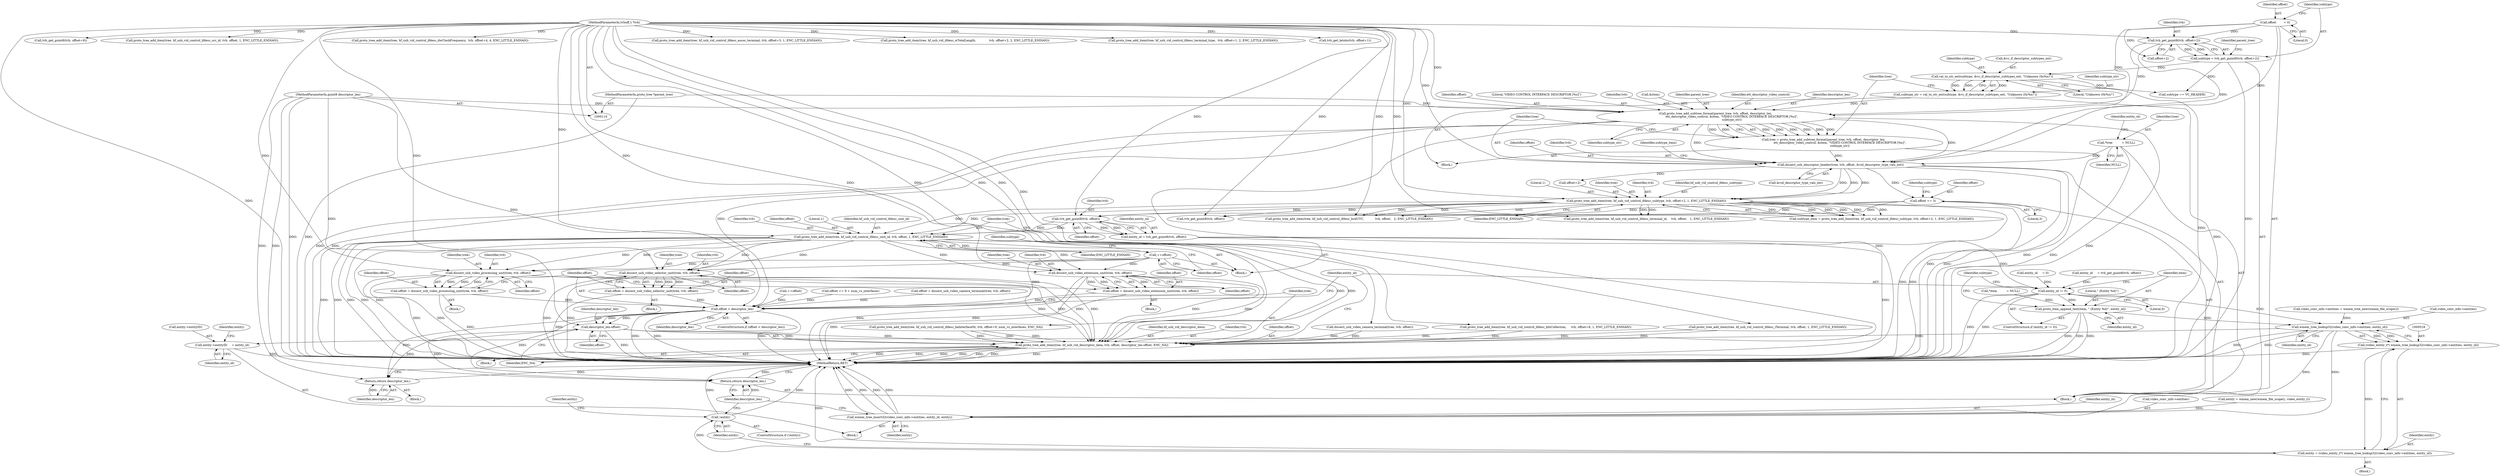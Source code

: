 digraph "0_wireshark_2cb5985bf47bdc8bea78d28483ed224abdd33dc6_2@pointer" {
"1000375" [label="(Call,tvb_get_guint8(tvb, offset))"];
"1000188" [label="(Call,proto_tree_add_item(tree, hf_usb_vid_control_ifdesc_subtype, tvb, offset+2, 1, ENC_LITTLE_ENDIAN))"];
"1000180" [label="(Call,dissect_usb_descriptor_header(tree, tvb, offset, &vid_descriptor_type_vals_ext))"];
"1000168" [label="(Call,tree = proto_tree_add_subtree_format(parent_tree, tvb, offset, descriptor_len,\n                                   ett_descriptor_video_control, &item, \"VIDEO CONTROL INTERFACE DESCRIPTOR [%s]\",\n                                   subtype_str))"];
"1000170" [label="(Call,proto_tree_add_subtree_format(parent_tree, tvb, offset, descriptor_len,\n                                   ett_descriptor_video_control, &item, \"VIDEO CONTROL INTERFACE DESCRIPTOR [%s]\",\n                                   subtype_str))"];
"1000111" [label="(MethodParameterIn,proto_tree *parent_tree)"];
"1000152" [label="(Call,tvb_get_guint8(tvb, offset+2))"];
"1000112" [label="(MethodParameterIn,tvbuff_t *tvb)"];
"1000146" [label="(Call,offset        = 0)"];
"1000113" [label="(MethodParameterIn,guint8 descriptor_len)"];
"1000161" [label="(Call,subtype_str = val_to_str_ext(subtype, &vc_if_descriptor_subtypes_ext, \"Unknown (0x%x)\"))"];
"1000163" [label="(Call,val_to_str_ext(subtype, &vc_if_descriptor_subtypes_ext, \"Unknown (0x%x)\"))"];
"1000150" [label="(Call,subtype = tvb_get_guint8(tvb, offset+2))"];
"1000134" [label="(Call,*tree          = NULL)"];
"1000197" [label="(Call,offset += 3)"];
"1000373" [label="(Call,entity_id = tvb_get_guint8(tvb, offset))"];
"1000452" [label="(Call,entity_id != 0)"];
"1000455" [label="(Call,proto_item_append_text(item, \" (Entity %d)\", entity_id))"];
"1000519" [label="(Call,wmem_tree_lookup32(video_conv_info->entities, entity_id))"];
"1000517" [label="(Call,(video_entity_t*) wmem_tree_lookup32(video_conv_info->entities, entity_id))"];
"1000515" [label="(Call,entity = (video_entity_t*) wmem_tree_lookup32(video_conv_info->entities, entity_id))"];
"1000525" [label="(Call,!entity)"];
"1000533" [label="(Call,entity->entityID     = entity_id)"];
"1000548" [label="(Call,wmem_tree_insert32(video_conv_info->entities, entity_id, entity))"];
"1000378" [label="(Call,proto_tree_add_item(tree, hf_usb_vid_control_ifdesc_unit_id, tvb, offset, 1, ENC_LITTLE_ENDIAN))"];
"1000385" [label="(Call,++offset)"];
"1000394" [label="(Call,dissect_usb_video_processing_unit(tree, tvb, offset))"];
"1000392" [label="(Call,offset = dissect_usb_video_processing_unit(tree, tvb, offset))"];
"1000438" [label="(Call,offset < descriptor_len)"];
"1000447" [label="(Call,descriptor_len-offset)"];
"1000442" [label="(Call,proto_tree_add_item(tree, hf_usb_vid_descriptor_data, tvb, offset, descriptor_len-offset, ENC_NA))"];
"1000513" [label="(Return,return descriptor_len;)"];
"1000554" [label="(Return,return descriptor_len;)"];
"1000406" [label="(Call,dissect_usb_video_selector_unit(tree, tvb, offset))"];
"1000404" [label="(Call,offset = dissect_usb_video_selector_unit(tree, tvb, offset))"];
"1000418" [label="(Call,dissect_usb_video_extension_unit(tree, tvb, offset))"];
"1000416" [label="(Call,offset = dissect_usb_video_extension_unit(tree, tvb, offset))"];
"1000393" [label="(Identifier,offset)"];
"1000161" [label="(Call,subtype_str = val_to_str_ext(subtype, &vc_if_descriptor_subtypes_ext, \"Unknown (0x%x)\"))"];
"1000528" [label="(Call,entity = wmem_new(wmem_file_scope(), video_entity_t))"];
"1000170" [label="(Call,proto_tree_add_subtree_format(parent_tree, tvb, offset, descriptor_len,\n                                   ett_descriptor_video_control, &item, \"VIDEO CONTROL INTERFACE DESCRIPTOR [%s]\",\n                                   subtype_str))"];
"1000191" [label="(Identifier,tvb)"];
"1000153" [label="(Identifier,tvb)"];
"1000180" [label="(Call,dissect_usb_descriptor_header(tree, tvb, offset, &vid_descriptor_type_vals_ext))"];
"1000397" [label="(Identifier,offset)"];
"1000444" [label="(Identifier,hf_usb_vid_descriptor_data)"];
"1000517" [label="(Call,(video_entity_t*) wmem_tree_lookup32(video_conv_info->entities, entity_id))"];
"1000533" [label="(Call,entity->entityID     = entity_id)"];
"1000514" [label="(Identifier,descriptor_len)"];
"1000409" [label="(Identifier,offset)"];
"1000519" [label="(Call,wmem_tree_lookup32(video_conv_info->entities, entity_id))"];
"1000198" [label="(Identifier,offset)"];
"1000176" [label="(Call,&item)"];
"1000146" [label="(Call,offset        = 0)"];
"1000337" [label="(Call,++offset)"];
"1000304" [label="(Call,proto_tree_add_item(tree, hf_usb_vid_control_ifdesc_assoc_terminal, tvb, offset+3, 1, ENC_LITTLE_ENDIAN))"];
"1000150" [label="(Call,subtype = tvb_get_guint8(tvb, offset+2))"];
"1000384" [label="(Identifier,ENC_LITTLE_ENDIAN)"];
"1000419" [label="(Identifier,tree)"];
"1000261" [label="(Call,offset += 9 + num_vs_interfaces)"];
"1000154" [label="(Call,offset+2)"];
"1000373" [label="(Call,entity_id = tvb_get_guint8(tvb, offset))"];
"1000190" [label="(Identifier,hf_usb_vid_control_ifdesc_subtype)"];
"1000181" [label="(Identifier,tree)"];
"1000151" [label="(Identifier,subtype)"];
"1000523" [label="(Identifier,entity_id)"];
"1000126" [label="(Call,*item          = NULL)"];
"1000375" [label="(Call,tvb_get_guint8(tvb, offset))"];
"1000147" [label="(Identifier,offset)"];
"1000420" [label="(Identifier,tvb)"];
"1000445" [label="(Identifier,tvb)"];
"1000527" [label="(Block,)"];
"1000378" [label="(Call,proto_tree_add_item(tree, hf_usb_vid_control_ifdesc_unit_id, tvb, offset, 1, ENC_LITTLE_ENDIAN))"];
"1000278" [label="(Call,tvb_get_guint8(tvb, offset))"];
"1000451" [label="(ControlStructure,if (entity_id != 0))"];
"1000206" [label="(Call,proto_tree_add_item(tree, hf_usb_vid_control_ifdesc_bcdUVC,            tvb, offset,   2, ENC_LITTLE_ENDIAN))"];
"1000385" [label="(Call,++offset)"];
"1000380" [label="(Identifier,hf_usb_vid_control_ifdesc_unit_id)"];
"1000139" [label="(Identifier,entity_id)"];
"1000524" [label="(ControlStructure,if (!entity))"];
"1000406" [label="(Call,dissect_usb_video_selector_unit(tree, tvb, offset))"];
"1000213" [label="(Call,proto_tree_add_item(tree, hf_usb_vid_ifdesc_wTotalLength,              tvb, offset+2, 2, ENC_LITTLE_ENDIAN))"];
"1000238" [label="(Call,proto_tree_add_item(tree, hf_usb_vid_control_ifdesc_bInCollection,     tvb, offset+8, 1, ENC_LITTLE_ENDIAN))"];
"1000381" [label="(Identifier,tvb)"];
"1000448" [label="(Identifier,descriptor_len)"];
"1000165" [label="(Call,&vc_if_descriptor_subtypes_ext)"];
"1000159" [label="(Block,)"];
"1000555" [label="(Identifier,descriptor_len)"];
"1000183" [label="(Identifier,offset)"];
"1000417" [label="(Identifier,offset)"];
"1000537" [label="(Identifier,entity_id)"];
"1000202" [label="(Identifier,subtype)"];
"1000443" [label="(Identifier,tree)"];
"1000453" [label="(Identifier,entity_id)"];
"1000376" [label="(Identifier,tvb)"];
"1000456" [label="(Identifier,item)"];
"1000404" [label="(Call,offset = dissect_usb_video_selector_unit(tree, tvb, offset))"];
"1000407" [label="(Identifier,tree)"];
"1000441" [label="(Block,)"];
"1000540" [label="(Identifier,entity)"];
"1000382" [label="(Identifier,offset)"];
"1000395" [label="(Identifier,tree)"];
"1000440" [label="(Identifier,descriptor_len)"];
"1000167" [label="(Literal,\"Unknown (0x%x)\")"];
"1000421" [label="(Identifier,offset)"];
"1000188" [label="(Call,proto_tree_add_item(tree, hf_usb_vid_control_ifdesc_subtype, tvb, offset+2, 1, ENC_LITTLE_ENDIAN))"];
"1000295" [label="(Call,proto_tree_add_item(tree, hf_usb_vid_control_ifdesc_terminal_type,  tvb, offset+1, 2, ENC_LITTLE_ENDIAN))"];
"1000415" [label="(Block,)"];
"1000199" [label="(Literal,3)"];
"1000192" [label="(Call,offset+2)"];
"1000396" [label="(Identifier,tvb)"];
"1000548" [label="(Call,wmem_tree_insert32(video_conv_info->entities, entity_id, entity))"];
"1000408" [label="(Identifier,tvb)"];
"1000403" [label="(Block,)"];
"1000416" [label="(Call,offset = dissect_usb_video_extension_unit(tree, tvb, offset))"];
"1000283" [label="(Call,tvb_get_letohs(tvb, offset+1))"];
"1000520" [label="(Call,video_conv_info->entities)"];
"1000171" [label="(Identifier,parent_tree)"];
"1000175" [label="(Identifier,ett_descriptor_video_control)"];
"1000392" [label="(Call,offset = dissect_usb_video_processing_unit(tree, tvb, offset))"];
"1000174" [label="(Identifier,descriptor_len)"];
"1000196" [label="(Identifier,ENC_LITTLE_ENDIAN)"];
"1000439" [label="(Identifier,offset)"];
"1000552" [label="(Identifier,entity_id)"];
"1000442" [label="(Call,proto_tree_add_item(tree, hf_usb_vid_descriptor_data, tvb, offset, descriptor_len-offset, ENC_NA))"];
"1000195" [label="(Literal,1)"];
"1000182" [label="(Identifier,tvb)"];
"1000534" [label="(Call,entity->entityID)"];
"1000351" [label="(Call,dissect_usb_video_camera_terminal(tree, tvb, offset))"];
"1000179" [label="(Identifier,subtype_str)"];
"1000553" [label="(Identifier,entity)"];
"1000513" [label="(Return,return descriptor_len;)"];
"1000189" [label="(Identifier,tree)"];
"1000454" [label="(Literal,0)"];
"1000383" [label="(Literal,1)"];
"1000330" [label="(Call,proto_tree_add_item(tree, hf_usb_vid_control_ifdesc_iTerminal, tvb, offset, 1, ENC_LITTLE_ENDIAN))"];
"1000405" [label="(Identifier,offset)"];
"1000187" [label="(Identifier,subtype_item)"];
"1000148" [label="(Literal,0)"];
"1000162" [label="(Identifier,subtype_str)"];
"1000184" [label="(Call,&vid_descriptor_type_vals_ext)"];
"1000113" [label="(MethodParameterIn,guint8 descriptor_len)"];
"1000437" [label="(ControlStructure,if (offset < descriptor_len))"];
"1000288" [label="(Call,proto_tree_add_item(tree, hf_usb_vid_control_ifdesc_terminal_id,    tvb, offset,   1, ENC_LITTLE_ENDIAN))"];
"1000169" [label="(Identifier,tree)"];
"1000374" [label="(Identifier,entity_id)"];
"1000233" [label="(Call,tvb_get_guint8(tvb, offset+8))"];
"1000455" [label="(Call,proto_item_append_text(item, \" (Entity %d)\", entity_id))"];
"1000450" [label="(Identifier,ENC_NA)"];
"1000321" [label="(Call,proto_tree_add_item(tree, hf_usb_vid_control_ifdesc_src_id, tvb, offset, 1, ENC_LITTLE_ENDIAN))"];
"1000458" [label="(Identifier,entity_id)"];
"1000391" [label="(Block,)"];
"1000526" [label="(Identifier,entity)"];
"1000349" [label="(Call,offset = dissect_usb_video_camera_terminal(tree, tvb, offset))"];
"1000449" [label="(Identifier,offset)"];
"1000418" [label="(Call,dissect_usb_video_extension_unit(tree, tvb, offset))"];
"1000186" [label="(Call,subtype_item = proto_tree_add_item(tree, hf_usb_vid_control_ifdesc_subtype, tvb, offset+2, 1, ENC_LITTLE_ENDIAN))"];
"1000135" [label="(Identifier,tree)"];
"1000489" [label="(Call,video_conv_info->entities = wmem_tree_new(wmem_file_scope()))"];
"1000438" [label="(Call,offset < descriptor_len)"];
"1000197" [label="(Call,offset += 3)"];
"1000164" [label="(Identifier,subtype)"];
"1000138" [label="(Call,entity_id     = 0)"];
"1000556" [label="(MethodReturn,RET)"];
"1000554" [label="(Return,return descriptor_len;)"];
"1000163" [label="(Call,val_to_str_ext(subtype, &vc_if_descriptor_subtypes_ext, \"Unknown (0x%x)\"))"];
"1000201" [label="(Call,subtype == VC_HEADER)"];
"1000394" [label="(Call,dissect_usb_video_processing_unit(tree, tvb, offset))"];
"1000446" [label="(Identifier,offset)"];
"1000465" [label="(Block,)"];
"1000173" [label="(Identifier,offset)"];
"1000372" [label="(Block,)"];
"1000516" [label="(Identifier,entity)"];
"1000462" [label="(Identifier,subtype)"];
"1000136" [label="(Identifier,NULL)"];
"1000112" [label="(MethodParameterIn,tvbuff_t *tvb)"];
"1000529" [label="(Identifier,entity)"];
"1000158" [label="(Identifier,parent_tree)"];
"1000549" [label="(Call,video_conv_info->entities)"];
"1000152" [label="(Call,tvb_get_guint8(tvb, offset+2))"];
"1000457" [label="(Literal,\" (Entity %d)\")"];
"1000512" [label="(Block,)"];
"1000525" [label="(Call,!entity)"];
"1000389" [label="(Identifier,subtype)"];
"1000377" [label="(Identifier,offset)"];
"1000178" [label="(Literal,\"VIDEO CONTROL INTERFACE DESCRIPTOR [%s]\")"];
"1000252" [label="(Call,proto_tree_add_item(tree, hf_usb_vid_control_ifdesc_baInterfaceNr, tvb, offset+9, num_vs_interfaces, ENC_NA))"];
"1000452" [label="(Call,entity_id != 0)"];
"1000386" [label="(Identifier,offset)"];
"1000447" [label="(Call,descriptor_len-offset)"];
"1000134" [label="(Call,*tree          = NULL)"];
"1000276" [label="(Call,entity_id     = tvb_get_guint8(tvb, offset))"];
"1000116" [label="(Block,)"];
"1000379" [label="(Identifier,tree)"];
"1000515" [label="(Call,entity = (video_entity_t*) wmem_tree_lookup32(video_conv_info->entities, entity_id))"];
"1000168" [label="(Call,tree = proto_tree_add_subtree_format(parent_tree, tvb, offset, descriptor_len,\n                                   ett_descriptor_video_control, &item, \"VIDEO CONTROL INTERFACE DESCRIPTOR [%s]\",\n                                   subtype_str))"];
"1000111" [label="(MethodParameterIn,proto_tree *parent_tree)"];
"1000172" [label="(Identifier,tvb)"];
"1000222" [label="(Call,proto_tree_add_item(tree, hf_usb_vid_control_ifdesc_dwClockFrequency,  tvb, offset+4, 4, ENC_LITTLE_ENDIAN))"];
"1000375" -> "1000373"  [label="AST: "];
"1000375" -> "1000377"  [label="CFG: "];
"1000376" -> "1000375"  [label="AST: "];
"1000377" -> "1000375"  [label="AST: "];
"1000373" -> "1000375"  [label="CFG: "];
"1000375" -> "1000373"  [label="DDG: "];
"1000375" -> "1000373"  [label="DDG: "];
"1000188" -> "1000375"  [label="DDG: "];
"1000112" -> "1000375"  [label="DDG: "];
"1000197" -> "1000375"  [label="DDG: "];
"1000375" -> "1000378"  [label="DDG: "];
"1000375" -> "1000378"  [label="DDG: "];
"1000188" -> "1000186"  [label="AST: "];
"1000188" -> "1000196"  [label="CFG: "];
"1000189" -> "1000188"  [label="AST: "];
"1000190" -> "1000188"  [label="AST: "];
"1000191" -> "1000188"  [label="AST: "];
"1000192" -> "1000188"  [label="AST: "];
"1000195" -> "1000188"  [label="AST: "];
"1000196" -> "1000188"  [label="AST: "];
"1000186" -> "1000188"  [label="CFG: "];
"1000188" -> "1000556"  [label="DDG: "];
"1000188" -> "1000556"  [label="DDG: "];
"1000188" -> "1000186"  [label="DDG: "];
"1000188" -> "1000186"  [label="DDG: "];
"1000188" -> "1000186"  [label="DDG: "];
"1000188" -> "1000186"  [label="DDG: "];
"1000188" -> "1000186"  [label="DDG: "];
"1000188" -> "1000186"  [label="DDG: "];
"1000180" -> "1000188"  [label="DDG: "];
"1000180" -> "1000188"  [label="DDG: "];
"1000180" -> "1000188"  [label="DDG: "];
"1000112" -> "1000188"  [label="DDG: "];
"1000188" -> "1000206"  [label="DDG: "];
"1000188" -> "1000206"  [label="DDG: "];
"1000188" -> "1000206"  [label="DDG: "];
"1000188" -> "1000278"  [label="DDG: "];
"1000188" -> "1000288"  [label="DDG: "];
"1000188" -> "1000288"  [label="DDG: "];
"1000188" -> "1000378"  [label="DDG: "];
"1000188" -> "1000378"  [label="DDG: "];
"1000180" -> "1000116"  [label="AST: "];
"1000180" -> "1000184"  [label="CFG: "];
"1000181" -> "1000180"  [label="AST: "];
"1000182" -> "1000180"  [label="AST: "];
"1000183" -> "1000180"  [label="AST: "];
"1000184" -> "1000180"  [label="AST: "];
"1000187" -> "1000180"  [label="CFG: "];
"1000180" -> "1000556"  [label="DDG: "];
"1000180" -> "1000556"  [label="DDG: "];
"1000168" -> "1000180"  [label="DDG: "];
"1000134" -> "1000180"  [label="DDG: "];
"1000170" -> "1000180"  [label="DDG: "];
"1000170" -> "1000180"  [label="DDG: "];
"1000152" -> "1000180"  [label="DDG: "];
"1000112" -> "1000180"  [label="DDG: "];
"1000146" -> "1000180"  [label="DDG: "];
"1000180" -> "1000192"  [label="DDG: "];
"1000180" -> "1000197"  [label="DDG: "];
"1000168" -> "1000159"  [label="AST: "];
"1000168" -> "1000170"  [label="CFG: "];
"1000169" -> "1000168"  [label="AST: "];
"1000170" -> "1000168"  [label="AST: "];
"1000181" -> "1000168"  [label="CFG: "];
"1000168" -> "1000556"  [label="DDG: "];
"1000170" -> "1000168"  [label="DDG: "];
"1000170" -> "1000168"  [label="DDG: "];
"1000170" -> "1000168"  [label="DDG: "];
"1000170" -> "1000168"  [label="DDG: "];
"1000170" -> "1000168"  [label="DDG: "];
"1000170" -> "1000168"  [label="DDG: "];
"1000170" -> "1000168"  [label="DDG: "];
"1000170" -> "1000168"  [label="DDG: "];
"1000170" -> "1000179"  [label="CFG: "];
"1000171" -> "1000170"  [label="AST: "];
"1000172" -> "1000170"  [label="AST: "];
"1000173" -> "1000170"  [label="AST: "];
"1000174" -> "1000170"  [label="AST: "];
"1000175" -> "1000170"  [label="AST: "];
"1000176" -> "1000170"  [label="AST: "];
"1000178" -> "1000170"  [label="AST: "];
"1000179" -> "1000170"  [label="AST: "];
"1000170" -> "1000556"  [label="DDG: "];
"1000170" -> "1000556"  [label="DDG: "];
"1000170" -> "1000556"  [label="DDG: "];
"1000170" -> "1000556"  [label="DDG: "];
"1000111" -> "1000170"  [label="DDG: "];
"1000152" -> "1000170"  [label="DDG: "];
"1000112" -> "1000170"  [label="DDG: "];
"1000146" -> "1000170"  [label="DDG: "];
"1000113" -> "1000170"  [label="DDG: "];
"1000161" -> "1000170"  [label="DDG: "];
"1000170" -> "1000438"  [label="DDG: "];
"1000111" -> "1000110"  [label="AST: "];
"1000111" -> "1000556"  [label="DDG: "];
"1000152" -> "1000150"  [label="AST: "];
"1000152" -> "1000154"  [label="CFG: "];
"1000153" -> "1000152"  [label="AST: "];
"1000154" -> "1000152"  [label="AST: "];
"1000150" -> "1000152"  [label="CFG: "];
"1000152" -> "1000150"  [label="DDG: "];
"1000152" -> "1000150"  [label="DDG: "];
"1000112" -> "1000152"  [label="DDG: "];
"1000146" -> "1000152"  [label="DDG: "];
"1000112" -> "1000110"  [label="AST: "];
"1000112" -> "1000556"  [label="DDG: "];
"1000112" -> "1000206"  [label="DDG: "];
"1000112" -> "1000213"  [label="DDG: "];
"1000112" -> "1000222"  [label="DDG: "];
"1000112" -> "1000233"  [label="DDG: "];
"1000112" -> "1000238"  [label="DDG: "];
"1000112" -> "1000252"  [label="DDG: "];
"1000112" -> "1000278"  [label="DDG: "];
"1000112" -> "1000283"  [label="DDG: "];
"1000112" -> "1000288"  [label="DDG: "];
"1000112" -> "1000295"  [label="DDG: "];
"1000112" -> "1000304"  [label="DDG: "];
"1000112" -> "1000321"  [label="DDG: "];
"1000112" -> "1000330"  [label="DDG: "];
"1000112" -> "1000351"  [label="DDG: "];
"1000112" -> "1000378"  [label="DDG: "];
"1000112" -> "1000394"  [label="DDG: "];
"1000112" -> "1000406"  [label="DDG: "];
"1000112" -> "1000418"  [label="DDG: "];
"1000112" -> "1000442"  [label="DDG: "];
"1000146" -> "1000116"  [label="AST: "];
"1000146" -> "1000148"  [label="CFG: "];
"1000147" -> "1000146"  [label="AST: "];
"1000148" -> "1000146"  [label="AST: "];
"1000151" -> "1000146"  [label="CFG: "];
"1000146" -> "1000154"  [label="DDG: "];
"1000113" -> "1000110"  [label="AST: "];
"1000113" -> "1000556"  [label="DDG: "];
"1000113" -> "1000438"  [label="DDG: "];
"1000113" -> "1000447"  [label="DDG: "];
"1000113" -> "1000513"  [label="DDG: "];
"1000113" -> "1000554"  [label="DDG: "];
"1000161" -> "1000159"  [label="AST: "];
"1000161" -> "1000163"  [label="CFG: "];
"1000162" -> "1000161"  [label="AST: "];
"1000163" -> "1000161"  [label="AST: "];
"1000169" -> "1000161"  [label="CFG: "];
"1000161" -> "1000556"  [label="DDG: "];
"1000163" -> "1000161"  [label="DDG: "];
"1000163" -> "1000161"  [label="DDG: "];
"1000163" -> "1000161"  [label="DDG: "];
"1000163" -> "1000167"  [label="CFG: "];
"1000164" -> "1000163"  [label="AST: "];
"1000165" -> "1000163"  [label="AST: "];
"1000167" -> "1000163"  [label="AST: "];
"1000163" -> "1000556"  [label="DDG: "];
"1000150" -> "1000163"  [label="DDG: "];
"1000163" -> "1000201"  [label="DDG: "];
"1000150" -> "1000116"  [label="AST: "];
"1000151" -> "1000150"  [label="AST: "];
"1000158" -> "1000150"  [label="CFG: "];
"1000150" -> "1000556"  [label="DDG: "];
"1000150" -> "1000201"  [label="DDG: "];
"1000134" -> "1000116"  [label="AST: "];
"1000134" -> "1000136"  [label="CFG: "];
"1000135" -> "1000134"  [label="AST: "];
"1000136" -> "1000134"  [label="AST: "];
"1000139" -> "1000134"  [label="CFG: "];
"1000134" -> "1000556"  [label="DDG: "];
"1000197" -> "1000116"  [label="AST: "];
"1000197" -> "1000199"  [label="CFG: "];
"1000198" -> "1000197"  [label="AST: "];
"1000199" -> "1000197"  [label="AST: "];
"1000202" -> "1000197"  [label="CFG: "];
"1000197" -> "1000206"  [label="DDG: "];
"1000197" -> "1000278"  [label="DDG: "];
"1000373" -> "1000372"  [label="AST: "];
"1000374" -> "1000373"  [label="AST: "];
"1000379" -> "1000373"  [label="CFG: "];
"1000373" -> "1000556"  [label="DDG: "];
"1000373" -> "1000452"  [label="DDG: "];
"1000452" -> "1000451"  [label="AST: "];
"1000452" -> "1000454"  [label="CFG: "];
"1000453" -> "1000452"  [label="AST: "];
"1000454" -> "1000452"  [label="AST: "];
"1000456" -> "1000452"  [label="CFG: "];
"1000462" -> "1000452"  [label="CFG: "];
"1000452" -> "1000556"  [label="DDG: "];
"1000452" -> "1000556"  [label="DDG: "];
"1000138" -> "1000452"  [label="DDG: "];
"1000276" -> "1000452"  [label="DDG: "];
"1000452" -> "1000455"  [label="DDG: "];
"1000452" -> "1000519"  [label="DDG: "];
"1000455" -> "1000451"  [label="AST: "];
"1000455" -> "1000458"  [label="CFG: "];
"1000456" -> "1000455"  [label="AST: "];
"1000457" -> "1000455"  [label="AST: "];
"1000458" -> "1000455"  [label="AST: "];
"1000462" -> "1000455"  [label="CFG: "];
"1000455" -> "1000556"  [label="DDG: "];
"1000455" -> "1000556"  [label="DDG: "];
"1000455" -> "1000556"  [label="DDG: "];
"1000126" -> "1000455"  [label="DDG: "];
"1000455" -> "1000519"  [label="DDG: "];
"1000519" -> "1000517"  [label="AST: "];
"1000519" -> "1000523"  [label="CFG: "];
"1000520" -> "1000519"  [label="AST: "];
"1000523" -> "1000519"  [label="AST: "];
"1000517" -> "1000519"  [label="CFG: "];
"1000519" -> "1000556"  [label="DDG: "];
"1000519" -> "1000556"  [label="DDG: "];
"1000519" -> "1000517"  [label="DDG: "];
"1000519" -> "1000517"  [label="DDG: "];
"1000489" -> "1000519"  [label="DDG: "];
"1000519" -> "1000533"  [label="DDG: "];
"1000519" -> "1000548"  [label="DDG: "];
"1000519" -> "1000548"  [label="DDG: "];
"1000517" -> "1000515"  [label="AST: "];
"1000518" -> "1000517"  [label="AST: "];
"1000515" -> "1000517"  [label="CFG: "];
"1000517" -> "1000556"  [label="DDG: "];
"1000517" -> "1000515"  [label="DDG: "];
"1000515" -> "1000465"  [label="AST: "];
"1000516" -> "1000515"  [label="AST: "];
"1000526" -> "1000515"  [label="CFG: "];
"1000515" -> "1000556"  [label="DDG: "];
"1000515" -> "1000525"  [label="DDG: "];
"1000525" -> "1000524"  [label="AST: "];
"1000525" -> "1000526"  [label="CFG: "];
"1000526" -> "1000525"  [label="AST: "];
"1000529" -> "1000525"  [label="CFG: "];
"1000555" -> "1000525"  [label="CFG: "];
"1000525" -> "1000556"  [label="DDG: "];
"1000525" -> "1000556"  [label="DDG: "];
"1000533" -> "1000527"  [label="AST: "];
"1000533" -> "1000537"  [label="CFG: "];
"1000534" -> "1000533"  [label="AST: "];
"1000537" -> "1000533"  [label="AST: "];
"1000540" -> "1000533"  [label="CFG: "];
"1000533" -> "1000556"  [label="DDG: "];
"1000548" -> "1000527"  [label="AST: "];
"1000548" -> "1000553"  [label="CFG: "];
"1000549" -> "1000548"  [label="AST: "];
"1000552" -> "1000548"  [label="AST: "];
"1000553" -> "1000548"  [label="AST: "];
"1000555" -> "1000548"  [label="CFG: "];
"1000548" -> "1000556"  [label="DDG: "];
"1000548" -> "1000556"  [label="DDG: "];
"1000548" -> "1000556"  [label="DDG: "];
"1000548" -> "1000556"  [label="DDG: "];
"1000528" -> "1000548"  [label="DDG: "];
"1000378" -> "1000372"  [label="AST: "];
"1000378" -> "1000384"  [label="CFG: "];
"1000379" -> "1000378"  [label="AST: "];
"1000380" -> "1000378"  [label="AST: "];
"1000381" -> "1000378"  [label="AST: "];
"1000382" -> "1000378"  [label="AST: "];
"1000383" -> "1000378"  [label="AST: "];
"1000384" -> "1000378"  [label="AST: "];
"1000386" -> "1000378"  [label="CFG: "];
"1000378" -> "1000556"  [label="DDG: "];
"1000378" -> "1000556"  [label="DDG: "];
"1000378" -> "1000556"  [label="DDG: "];
"1000378" -> "1000556"  [label="DDG: "];
"1000378" -> "1000556"  [label="DDG: "];
"1000378" -> "1000385"  [label="DDG: "];
"1000378" -> "1000394"  [label="DDG: "];
"1000378" -> "1000394"  [label="DDG: "];
"1000378" -> "1000406"  [label="DDG: "];
"1000378" -> "1000406"  [label="DDG: "];
"1000378" -> "1000418"  [label="DDG: "];
"1000378" -> "1000418"  [label="DDG: "];
"1000378" -> "1000442"  [label="DDG: "];
"1000378" -> "1000442"  [label="DDG: "];
"1000385" -> "1000372"  [label="AST: "];
"1000385" -> "1000386"  [label="CFG: "];
"1000386" -> "1000385"  [label="AST: "];
"1000389" -> "1000385"  [label="CFG: "];
"1000385" -> "1000394"  [label="DDG: "];
"1000385" -> "1000406"  [label="DDG: "];
"1000385" -> "1000418"  [label="DDG: "];
"1000385" -> "1000438"  [label="DDG: "];
"1000394" -> "1000392"  [label="AST: "];
"1000394" -> "1000397"  [label="CFG: "];
"1000395" -> "1000394"  [label="AST: "];
"1000396" -> "1000394"  [label="AST: "];
"1000397" -> "1000394"  [label="AST: "];
"1000392" -> "1000394"  [label="CFG: "];
"1000394" -> "1000556"  [label="DDG: "];
"1000394" -> "1000556"  [label="DDG: "];
"1000394" -> "1000392"  [label="DDG: "];
"1000394" -> "1000392"  [label="DDG: "];
"1000394" -> "1000392"  [label="DDG: "];
"1000394" -> "1000442"  [label="DDG: "];
"1000394" -> "1000442"  [label="DDG: "];
"1000392" -> "1000391"  [label="AST: "];
"1000393" -> "1000392"  [label="AST: "];
"1000439" -> "1000392"  [label="CFG: "];
"1000392" -> "1000556"  [label="DDG: "];
"1000392" -> "1000438"  [label="DDG: "];
"1000438" -> "1000437"  [label="AST: "];
"1000438" -> "1000440"  [label="CFG: "];
"1000439" -> "1000438"  [label="AST: "];
"1000440" -> "1000438"  [label="AST: "];
"1000443" -> "1000438"  [label="CFG: "];
"1000453" -> "1000438"  [label="CFG: "];
"1000438" -> "1000556"  [label="DDG: "];
"1000438" -> "1000556"  [label="DDG: "];
"1000438" -> "1000556"  [label="DDG: "];
"1000404" -> "1000438"  [label="DDG: "];
"1000337" -> "1000438"  [label="DDG: "];
"1000349" -> "1000438"  [label="DDG: "];
"1000261" -> "1000438"  [label="DDG: "];
"1000416" -> "1000438"  [label="DDG: "];
"1000438" -> "1000447"  [label="DDG: "];
"1000438" -> "1000447"  [label="DDG: "];
"1000438" -> "1000513"  [label="DDG: "];
"1000438" -> "1000554"  [label="DDG: "];
"1000447" -> "1000442"  [label="AST: "];
"1000447" -> "1000449"  [label="CFG: "];
"1000448" -> "1000447"  [label="AST: "];
"1000449" -> "1000447"  [label="AST: "];
"1000450" -> "1000447"  [label="CFG: "];
"1000447" -> "1000556"  [label="DDG: "];
"1000447" -> "1000442"  [label="DDG: "];
"1000447" -> "1000442"  [label="DDG: "];
"1000447" -> "1000513"  [label="DDG: "];
"1000447" -> "1000554"  [label="DDG: "];
"1000442" -> "1000441"  [label="AST: "];
"1000442" -> "1000450"  [label="CFG: "];
"1000443" -> "1000442"  [label="AST: "];
"1000444" -> "1000442"  [label="AST: "];
"1000445" -> "1000442"  [label="AST: "];
"1000446" -> "1000442"  [label="AST: "];
"1000450" -> "1000442"  [label="AST: "];
"1000453" -> "1000442"  [label="CFG: "];
"1000442" -> "1000556"  [label="DDG: "];
"1000442" -> "1000556"  [label="DDG: "];
"1000442" -> "1000556"  [label="DDG: "];
"1000442" -> "1000556"  [label="DDG: "];
"1000442" -> "1000556"  [label="DDG: "];
"1000442" -> "1000556"  [label="DDG: "];
"1000442" -> "1000556"  [label="DDG: "];
"1000330" -> "1000442"  [label="DDG: "];
"1000330" -> "1000442"  [label="DDG: "];
"1000238" -> "1000442"  [label="DDG: "];
"1000238" -> "1000442"  [label="DDG: "];
"1000252" -> "1000442"  [label="DDG: "];
"1000252" -> "1000442"  [label="DDG: "];
"1000252" -> "1000442"  [label="DDG: "];
"1000406" -> "1000442"  [label="DDG: "];
"1000406" -> "1000442"  [label="DDG: "];
"1000351" -> "1000442"  [label="DDG: "];
"1000351" -> "1000442"  [label="DDG: "];
"1000418" -> "1000442"  [label="DDG: "];
"1000418" -> "1000442"  [label="DDG: "];
"1000513" -> "1000512"  [label="AST: "];
"1000513" -> "1000514"  [label="CFG: "];
"1000514" -> "1000513"  [label="AST: "];
"1000556" -> "1000513"  [label="CFG: "];
"1000513" -> "1000556"  [label="DDG: "];
"1000514" -> "1000513"  [label="DDG: "];
"1000554" -> "1000116"  [label="AST: "];
"1000554" -> "1000555"  [label="CFG: "];
"1000555" -> "1000554"  [label="AST: "];
"1000556" -> "1000554"  [label="CFG: "];
"1000554" -> "1000556"  [label="DDG: "];
"1000555" -> "1000554"  [label="DDG: "];
"1000406" -> "1000404"  [label="AST: "];
"1000406" -> "1000409"  [label="CFG: "];
"1000407" -> "1000406"  [label="AST: "];
"1000408" -> "1000406"  [label="AST: "];
"1000409" -> "1000406"  [label="AST: "];
"1000404" -> "1000406"  [label="CFG: "];
"1000406" -> "1000556"  [label="DDG: "];
"1000406" -> "1000556"  [label="DDG: "];
"1000406" -> "1000404"  [label="DDG: "];
"1000406" -> "1000404"  [label="DDG: "];
"1000406" -> "1000404"  [label="DDG: "];
"1000404" -> "1000403"  [label="AST: "];
"1000405" -> "1000404"  [label="AST: "];
"1000439" -> "1000404"  [label="CFG: "];
"1000404" -> "1000556"  [label="DDG: "];
"1000418" -> "1000416"  [label="AST: "];
"1000418" -> "1000421"  [label="CFG: "];
"1000419" -> "1000418"  [label="AST: "];
"1000420" -> "1000418"  [label="AST: "];
"1000421" -> "1000418"  [label="AST: "];
"1000416" -> "1000418"  [label="CFG: "];
"1000418" -> "1000556"  [label="DDG: "];
"1000418" -> "1000556"  [label="DDG: "];
"1000418" -> "1000416"  [label="DDG: "];
"1000418" -> "1000416"  [label="DDG: "];
"1000418" -> "1000416"  [label="DDG: "];
"1000416" -> "1000415"  [label="AST: "];
"1000417" -> "1000416"  [label="AST: "];
"1000439" -> "1000416"  [label="CFG: "];
"1000416" -> "1000556"  [label="DDG: "];
}
